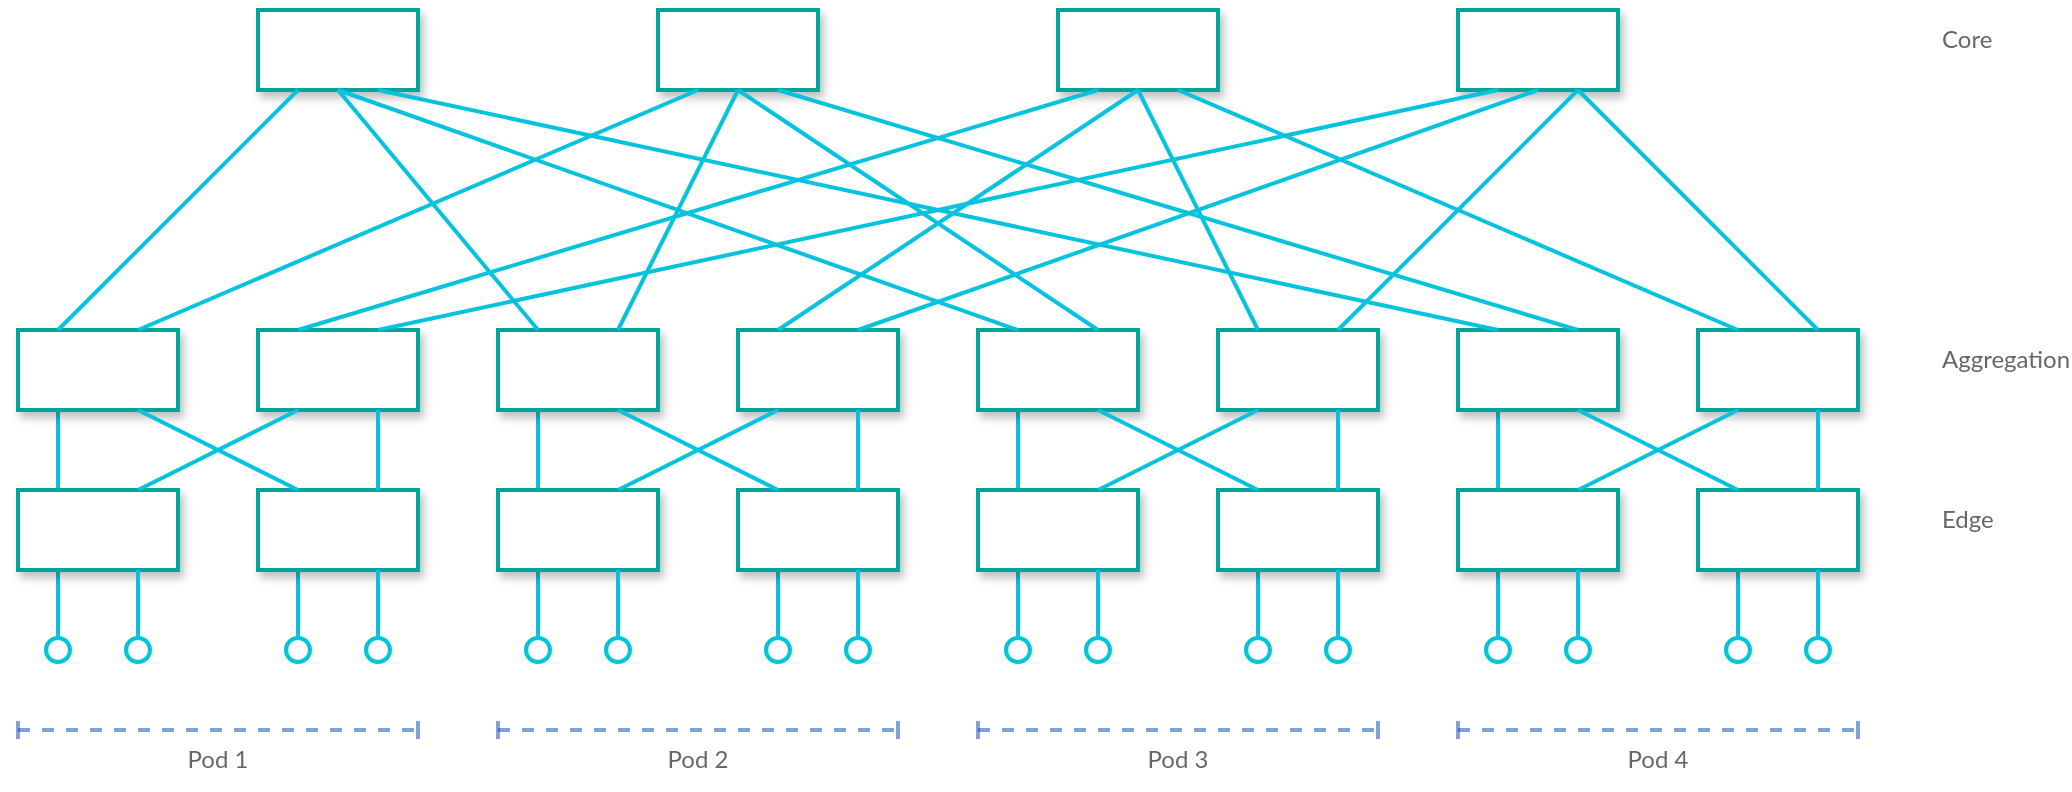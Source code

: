 <mxfile version="21.7.4" type="device">
  <diagram name="Page-1" id="3iJhMCqtSs_EPttf88cd">
    <mxGraphModel dx="1877" dy="1055" grid="1" gridSize="10" guides="1" tooltips="1" connect="1" arrows="1" fold="1" page="1" pageScale="1" pageWidth="850" pageHeight="1100" math="0" shadow="0">
      <root>
        <mxCell id="0" />
        <mxCell id="1" parent="0" />
        <mxCell id="t_ZIJ9nXfUMjoGaq77Y5-41" value="" style="endArrow=none;html=1;rounded=0;strokeWidth=2;strokeColor=#05C3DE;startArrow=oval;startFill=0;startSize=12;entryX=0.25;entryY=1;entryDx=0;entryDy=0;" parent="1" edge="1" target="a1RNS2GRwDBVDoqZBIgc-1">
          <mxGeometry width="50" height="50" relative="1" as="geometry">
            <mxPoint x="100" y="840" as="sourcePoint" />
            <mxPoint x="400" y="430" as="targetPoint" />
          </mxGeometry>
        </mxCell>
        <mxCell id="t_ZIJ9nXfUMjoGaq77Y5-52" value="" style="endArrow=none;html=1;rounded=0;strokeWidth=2;strokeColor=#05C3DE;startArrow=none;startFill=0;startSize=12;exitX=0.25;exitY=0;exitDx=0;exitDy=0;entryX=0.25;entryY=1;entryDx=0;entryDy=0;" parent="1" edge="1" target="a1RNS2GRwDBVDoqZBIgc-6" source="a1RNS2GRwDBVDoqZBIgc-1">
          <mxGeometry width="50" height="50" relative="1" as="geometry">
            <mxPoint x="480" y="430" as="sourcePoint" />
            <mxPoint x="560" y="430" as="targetPoint" />
          </mxGeometry>
        </mxCell>
        <mxCell id="a1RNS2GRwDBVDoqZBIgc-1" value="" style="rounded=0;whiteSpace=wrap;html=1;strokeColor=#00A499;strokeWidth=2;shadow=1;" vertex="1" parent="1">
          <mxGeometry x="80" y="760" width="80" height="40" as="geometry" />
        </mxCell>
        <mxCell id="a1RNS2GRwDBVDoqZBIgc-2" value="" style="endArrow=none;html=1;rounded=0;strokeWidth=2;strokeColor=#05C3DE;startArrow=oval;startFill=0;startSize=12;entryX=0.25;entryY=1;entryDx=0;entryDy=0;" edge="1" parent="1">
          <mxGeometry width="50" height="50" relative="1" as="geometry">
            <mxPoint x="140" y="840" as="sourcePoint" />
            <mxPoint x="140" y="800" as="targetPoint" />
          </mxGeometry>
        </mxCell>
        <mxCell id="a1RNS2GRwDBVDoqZBIgc-3" value="" style="endArrow=none;html=1;rounded=0;strokeWidth=2;strokeColor=#05C3DE;startArrow=oval;startFill=0;startSize=12;entryX=0.25;entryY=1;entryDx=0;entryDy=0;" edge="1" parent="1" target="a1RNS2GRwDBVDoqZBIgc-4">
          <mxGeometry width="50" height="50" relative="1" as="geometry">
            <mxPoint x="220" y="840" as="sourcePoint" />
            <mxPoint x="520" y="430" as="targetPoint" />
          </mxGeometry>
        </mxCell>
        <mxCell id="a1RNS2GRwDBVDoqZBIgc-4" value="" style="rounded=0;whiteSpace=wrap;html=1;strokeColor=#00A499;strokeWidth=2;shadow=1;" vertex="1" parent="1">
          <mxGeometry x="200" y="760" width="80" height="40" as="geometry" />
        </mxCell>
        <mxCell id="a1RNS2GRwDBVDoqZBIgc-5" value="" style="endArrow=none;html=1;rounded=0;strokeWidth=2;strokeColor=#05C3DE;startArrow=oval;startFill=0;startSize=12;entryX=0.25;entryY=1;entryDx=0;entryDy=0;" edge="1" parent="1">
          <mxGeometry width="50" height="50" relative="1" as="geometry">
            <mxPoint x="260" y="840" as="sourcePoint" />
            <mxPoint x="260" y="800" as="targetPoint" />
          </mxGeometry>
        </mxCell>
        <mxCell id="a1RNS2GRwDBVDoqZBIgc-6" value="" style="rounded=0;whiteSpace=wrap;html=1;strokeColor=#00A499;strokeWidth=2;shadow=1;" vertex="1" parent="1">
          <mxGeometry x="80" y="680" width="80" height="40" as="geometry" />
        </mxCell>
        <mxCell id="a1RNS2GRwDBVDoqZBIgc-7" value="" style="rounded=0;whiteSpace=wrap;html=1;strokeColor=#00A499;strokeWidth=2;shadow=1;" vertex="1" parent="1">
          <mxGeometry x="200" y="680" width="80" height="40" as="geometry" />
        </mxCell>
        <mxCell id="a1RNS2GRwDBVDoqZBIgc-8" value="" style="endArrow=none;html=1;rounded=0;strokeWidth=2;strokeColor=#05C3DE;startArrow=none;startFill=0;startSize=12;exitX=0.25;exitY=0;exitDx=0;exitDy=0;entryX=0.25;entryY=1;entryDx=0;entryDy=0;" edge="1" parent="1">
          <mxGeometry width="50" height="50" relative="1" as="geometry">
            <mxPoint x="260" y="760" as="sourcePoint" />
            <mxPoint x="260" y="720" as="targetPoint" />
          </mxGeometry>
        </mxCell>
        <mxCell id="a1RNS2GRwDBVDoqZBIgc-9" value="" style="endArrow=none;html=1;rounded=0;strokeWidth=2;strokeColor=#05C3DE;startArrow=none;startFill=0;startSize=12;exitX=0.75;exitY=0;exitDx=0;exitDy=0;entryX=0.25;entryY=1;entryDx=0;entryDy=0;" edge="1" parent="1" source="a1RNS2GRwDBVDoqZBIgc-1" target="a1RNS2GRwDBVDoqZBIgc-7">
          <mxGeometry width="50" height="50" relative="1" as="geometry">
            <mxPoint x="120" y="780" as="sourcePoint" />
            <mxPoint x="120" y="740" as="targetPoint" />
          </mxGeometry>
        </mxCell>
        <mxCell id="a1RNS2GRwDBVDoqZBIgc-10" value="" style="endArrow=none;html=1;rounded=0;strokeWidth=2;strokeColor=#05C3DE;startArrow=none;startFill=0;startSize=12;exitX=0.25;exitY=0;exitDx=0;exitDy=0;entryX=0.75;entryY=1;entryDx=0;entryDy=0;" edge="1" parent="1" source="a1RNS2GRwDBVDoqZBIgc-4" target="a1RNS2GRwDBVDoqZBIgc-6">
          <mxGeometry width="50" height="50" relative="1" as="geometry">
            <mxPoint x="130" y="790" as="sourcePoint" />
            <mxPoint x="130" y="750" as="targetPoint" />
          </mxGeometry>
        </mxCell>
        <mxCell id="a1RNS2GRwDBVDoqZBIgc-11" value="" style="endArrow=none;html=1;rounded=0;strokeWidth=2;strokeColor=#05C3DE;startArrow=oval;startFill=0;startSize=12;entryX=0.25;entryY=1;entryDx=0;entryDy=0;" edge="1" parent="1" target="a1RNS2GRwDBVDoqZBIgc-13">
          <mxGeometry width="50" height="50" relative="1" as="geometry">
            <mxPoint x="340" y="840" as="sourcePoint" />
            <mxPoint x="640" y="430" as="targetPoint" />
          </mxGeometry>
        </mxCell>
        <mxCell id="a1RNS2GRwDBVDoqZBIgc-12" value="" style="endArrow=none;html=1;rounded=0;strokeWidth=2;strokeColor=#05C3DE;startArrow=none;startFill=0;startSize=12;exitX=0.25;exitY=0;exitDx=0;exitDy=0;entryX=0.25;entryY=1;entryDx=0;entryDy=0;" edge="1" parent="1" source="a1RNS2GRwDBVDoqZBIgc-13" target="a1RNS2GRwDBVDoqZBIgc-18">
          <mxGeometry width="50" height="50" relative="1" as="geometry">
            <mxPoint x="720" y="430" as="sourcePoint" />
            <mxPoint x="800" y="430" as="targetPoint" />
          </mxGeometry>
        </mxCell>
        <mxCell id="a1RNS2GRwDBVDoqZBIgc-13" value="" style="rounded=0;whiteSpace=wrap;html=1;strokeColor=#00A499;strokeWidth=2;shadow=1;" vertex="1" parent="1">
          <mxGeometry x="320" y="760" width="80" height="40" as="geometry" />
        </mxCell>
        <mxCell id="a1RNS2GRwDBVDoqZBIgc-14" value="" style="endArrow=none;html=1;rounded=0;strokeWidth=2;strokeColor=#05C3DE;startArrow=oval;startFill=0;startSize=12;entryX=0.25;entryY=1;entryDx=0;entryDy=0;" edge="1" parent="1">
          <mxGeometry width="50" height="50" relative="1" as="geometry">
            <mxPoint x="380" y="840" as="sourcePoint" />
            <mxPoint x="380" y="800" as="targetPoint" />
          </mxGeometry>
        </mxCell>
        <mxCell id="a1RNS2GRwDBVDoqZBIgc-15" value="" style="endArrow=none;html=1;rounded=0;strokeWidth=2;strokeColor=#05C3DE;startArrow=oval;startFill=0;startSize=12;entryX=0.25;entryY=1;entryDx=0;entryDy=0;" edge="1" parent="1" target="a1RNS2GRwDBVDoqZBIgc-16">
          <mxGeometry width="50" height="50" relative="1" as="geometry">
            <mxPoint x="460" y="840" as="sourcePoint" />
            <mxPoint x="760" y="430" as="targetPoint" />
          </mxGeometry>
        </mxCell>
        <mxCell id="a1RNS2GRwDBVDoqZBIgc-16" value="" style="rounded=0;whiteSpace=wrap;html=1;strokeColor=#00A499;strokeWidth=2;shadow=1;" vertex="1" parent="1">
          <mxGeometry x="440" y="760" width="80" height="40" as="geometry" />
        </mxCell>
        <mxCell id="a1RNS2GRwDBVDoqZBIgc-17" value="" style="endArrow=none;html=1;rounded=0;strokeWidth=2;strokeColor=#05C3DE;startArrow=oval;startFill=0;startSize=12;entryX=0.25;entryY=1;entryDx=0;entryDy=0;" edge="1" parent="1">
          <mxGeometry width="50" height="50" relative="1" as="geometry">
            <mxPoint x="500" y="840" as="sourcePoint" />
            <mxPoint x="500" y="800" as="targetPoint" />
          </mxGeometry>
        </mxCell>
        <mxCell id="a1RNS2GRwDBVDoqZBIgc-18" value="" style="rounded=0;whiteSpace=wrap;html=1;strokeColor=#00A499;strokeWidth=2;shadow=1;" vertex="1" parent="1">
          <mxGeometry x="320" y="680" width="80" height="40" as="geometry" />
        </mxCell>
        <mxCell id="a1RNS2GRwDBVDoqZBIgc-19" value="" style="rounded=0;whiteSpace=wrap;html=1;strokeColor=#00A499;strokeWidth=2;shadow=1;" vertex="1" parent="1">
          <mxGeometry x="440" y="680" width="80" height="40" as="geometry" />
        </mxCell>
        <mxCell id="a1RNS2GRwDBVDoqZBIgc-20" value="" style="endArrow=none;html=1;rounded=0;strokeWidth=2;strokeColor=#05C3DE;startArrow=none;startFill=0;startSize=12;exitX=0.25;exitY=0;exitDx=0;exitDy=0;entryX=0.25;entryY=1;entryDx=0;entryDy=0;" edge="1" parent="1">
          <mxGeometry width="50" height="50" relative="1" as="geometry">
            <mxPoint x="500" y="760" as="sourcePoint" />
            <mxPoint x="500" y="720" as="targetPoint" />
          </mxGeometry>
        </mxCell>
        <mxCell id="a1RNS2GRwDBVDoqZBIgc-21" value="" style="endArrow=none;html=1;rounded=0;strokeWidth=2;strokeColor=#05C3DE;startArrow=none;startFill=0;startSize=12;exitX=0.75;exitY=0;exitDx=0;exitDy=0;entryX=0.25;entryY=1;entryDx=0;entryDy=0;" edge="1" parent="1" source="a1RNS2GRwDBVDoqZBIgc-13" target="a1RNS2GRwDBVDoqZBIgc-19">
          <mxGeometry width="50" height="50" relative="1" as="geometry">
            <mxPoint x="360" y="780" as="sourcePoint" />
            <mxPoint x="360" y="740" as="targetPoint" />
          </mxGeometry>
        </mxCell>
        <mxCell id="a1RNS2GRwDBVDoqZBIgc-22" value="" style="endArrow=none;html=1;rounded=0;strokeWidth=2;strokeColor=#05C3DE;startArrow=none;startFill=0;startSize=12;exitX=0.25;exitY=0;exitDx=0;exitDy=0;entryX=0.75;entryY=1;entryDx=0;entryDy=0;" edge="1" parent="1" source="a1RNS2GRwDBVDoqZBIgc-16" target="a1RNS2GRwDBVDoqZBIgc-18">
          <mxGeometry width="50" height="50" relative="1" as="geometry">
            <mxPoint x="370" y="790" as="sourcePoint" />
            <mxPoint x="370" y="750" as="targetPoint" />
          </mxGeometry>
        </mxCell>
        <mxCell id="a1RNS2GRwDBVDoqZBIgc-23" value="" style="endArrow=none;html=1;rounded=0;strokeWidth=2;strokeColor=#05C3DE;startArrow=oval;startFill=0;startSize=12;entryX=0.25;entryY=1;entryDx=0;entryDy=0;" edge="1" parent="1" target="a1RNS2GRwDBVDoqZBIgc-25">
          <mxGeometry width="50" height="50" relative="1" as="geometry">
            <mxPoint x="580" y="840" as="sourcePoint" />
            <mxPoint x="880" y="430" as="targetPoint" />
          </mxGeometry>
        </mxCell>
        <mxCell id="a1RNS2GRwDBVDoqZBIgc-24" value="" style="endArrow=none;html=1;rounded=0;strokeWidth=2;strokeColor=#05C3DE;startArrow=none;startFill=0;startSize=12;exitX=0.25;exitY=0;exitDx=0;exitDy=0;entryX=0.25;entryY=1;entryDx=0;entryDy=0;" edge="1" parent="1" source="a1RNS2GRwDBVDoqZBIgc-25" target="a1RNS2GRwDBVDoqZBIgc-30">
          <mxGeometry width="50" height="50" relative="1" as="geometry">
            <mxPoint x="960" y="430" as="sourcePoint" />
            <mxPoint x="1040" y="430" as="targetPoint" />
          </mxGeometry>
        </mxCell>
        <mxCell id="a1RNS2GRwDBVDoqZBIgc-25" value="" style="rounded=0;whiteSpace=wrap;html=1;strokeColor=#00A499;strokeWidth=2;shadow=1;" vertex="1" parent="1">
          <mxGeometry x="560" y="760" width="80" height="40" as="geometry" />
        </mxCell>
        <mxCell id="a1RNS2GRwDBVDoqZBIgc-26" value="" style="endArrow=none;html=1;rounded=0;strokeWidth=2;strokeColor=#05C3DE;startArrow=oval;startFill=0;startSize=12;entryX=0.25;entryY=1;entryDx=0;entryDy=0;" edge="1" parent="1">
          <mxGeometry width="50" height="50" relative="1" as="geometry">
            <mxPoint x="620" y="840" as="sourcePoint" />
            <mxPoint x="620" y="800" as="targetPoint" />
          </mxGeometry>
        </mxCell>
        <mxCell id="a1RNS2GRwDBVDoqZBIgc-27" value="" style="endArrow=none;html=1;rounded=0;strokeWidth=2;strokeColor=#05C3DE;startArrow=oval;startFill=0;startSize=12;entryX=0.25;entryY=1;entryDx=0;entryDy=0;" edge="1" parent="1" target="a1RNS2GRwDBVDoqZBIgc-28">
          <mxGeometry width="50" height="50" relative="1" as="geometry">
            <mxPoint x="700" y="840" as="sourcePoint" />
            <mxPoint x="1000" y="430" as="targetPoint" />
          </mxGeometry>
        </mxCell>
        <mxCell id="a1RNS2GRwDBVDoqZBIgc-28" value="" style="rounded=0;whiteSpace=wrap;html=1;strokeColor=#00A499;strokeWidth=2;shadow=1;" vertex="1" parent="1">
          <mxGeometry x="680" y="760" width="80" height="40" as="geometry" />
        </mxCell>
        <mxCell id="a1RNS2GRwDBVDoqZBIgc-29" value="" style="endArrow=none;html=1;rounded=0;strokeWidth=2;strokeColor=#05C3DE;startArrow=oval;startFill=0;startSize=12;entryX=0.25;entryY=1;entryDx=0;entryDy=0;" edge="1" parent="1">
          <mxGeometry width="50" height="50" relative="1" as="geometry">
            <mxPoint x="740" y="840" as="sourcePoint" />
            <mxPoint x="740" y="800" as="targetPoint" />
          </mxGeometry>
        </mxCell>
        <mxCell id="a1RNS2GRwDBVDoqZBIgc-30" value="" style="rounded=0;whiteSpace=wrap;html=1;strokeColor=#00A499;strokeWidth=2;shadow=1;" vertex="1" parent="1">
          <mxGeometry x="560" y="680" width="80" height="40" as="geometry" />
        </mxCell>
        <mxCell id="a1RNS2GRwDBVDoqZBIgc-31" value="" style="rounded=0;whiteSpace=wrap;html=1;strokeColor=#00A499;strokeWidth=2;shadow=1;" vertex="1" parent="1">
          <mxGeometry x="680" y="680" width="80" height="40" as="geometry" />
        </mxCell>
        <mxCell id="a1RNS2GRwDBVDoqZBIgc-32" value="" style="endArrow=none;html=1;rounded=0;strokeWidth=2;strokeColor=#05C3DE;startArrow=none;startFill=0;startSize=12;exitX=0.25;exitY=0;exitDx=0;exitDy=0;entryX=0.25;entryY=1;entryDx=0;entryDy=0;" edge="1" parent="1">
          <mxGeometry width="50" height="50" relative="1" as="geometry">
            <mxPoint x="740" y="760" as="sourcePoint" />
            <mxPoint x="740" y="720" as="targetPoint" />
          </mxGeometry>
        </mxCell>
        <mxCell id="a1RNS2GRwDBVDoqZBIgc-33" value="" style="endArrow=none;html=1;rounded=0;strokeWidth=2;strokeColor=#05C3DE;startArrow=none;startFill=0;startSize=12;exitX=0.75;exitY=0;exitDx=0;exitDy=0;entryX=0.25;entryY=1;entryDx=0;entryDy=0;" edge="1" parent="1" source="a1RNS2GRwDBVDoqZBIgc-25" target="a1RNS2GRwDBVDoqZBIgc-31">
          <mxGeometry width="50" height="50" relative="1" as="geometry">
            <mxPoint x="600" y="780" as="sourcePoint" />
            <mxPoint x="600" y="740" as="targetPoint" />
          </mxGeometry>
        </mxCell>
        <mxCell id="a1RNS2GRwDBVDoqZBIgc-34" value="" style="endArrow=none;html=1;rounded=0;strokeWidth=2;strokeColor=#05C3DE;startArrow=none;startFill=0;startSize=12;exitX=0.25;exitY=0;exitDx=0;exitDy=0;entryX=0.75;entryY=1;entryDx=0;entryDy=0;" edge="1" parent="1" source="a1RNS2GRwDBVDoqZBIgc-28" target="a1RNS2GRwDBVDoqZBIgc-30">
          <mxGeometry width="50" height="50" relative="1" as="geometry">
            <mxPoint x="610" y="790" as="sourcePoint" />
            <mxPoint x="610" y="750" as="targetPoint" />
          </mxGeometry>
        </mxCell>
        <mxCell id="a1RNS2GRwDBVDoqZBIgc-35" value="" style="endArrow=none;html=1;rounded=0;strokeWidth=2;strokeColor=#05C3DE;startArrow=oval;startFill=0;startSize=12;entryX=0.25;entryY=1;entryDx=0;entryDy=0;" edge="1" parent="1" target="a1RNS2GRwDBVDoqZBIgc-37">
          <mxGeometry width="50" height="50" relative="1" as="geometry">
            <mxPoint x="820" y="840" as="sourcePoint" />
            <mxPoint x="1120" y="430" as="targetPoint" />
          </mxGeometry>
        </mxCell>
        <mxCell id="a1RNS2GRwDBVDoqZBIgc-36" value="" style="endArrow=none;html=1;rounded=0;strokeWidth=2;strokeColor=#05C3DE;startArrow=none;startFill=0;startSize=12;exitX=0.25;exitY=0;exitDx=0;exitDy=0;entryX=0.25;entryY=1;entryDx=0;entryDy=0;" edge="1" parent="1" source="a1RNS2GRwDBVDoqZBIgc-37" target="a1RNS2GRwDBVDoqZBIgc-42">
          <mxGeometry width="50" height="50" relative="1" as="geometry">
            <mxPoint x="1200" y="430" as="sourcePoint" />
            <mxPoint x="1280" y="430" as="targetPoint" />
          </mxGeometry>
        </mxCell>
        <mxCell id="a1RNS2GRwDBVDoqZBIgc-37" value="" style="rounded=0;whiteSpace=wrap;html=1;strokeColor=#00A499;strokeWidth=2;shadow=1;" vertex="1" parent="1">
          <mxGeometry x="800" y="760" width="80" height="40" as="geometry" />
        </mxCell>
        <mxCell id="a1RNS2GRwDBVDoqZBIgc-38" value="" style="endArrow=none;html=1;rounded=0;strokeWidth=2;strokeColor=#05C3DE;startArrow=oval;startFill=0;startSize=12;entryX=0.25;entryY=1;entryDx=0;entryDy=0;" edge="1" parent="1">
          <mxGeometry width="50" height="50" relative="1" as="geometry">
            <mxPoint x="860" y="840" as="sourcePoint" />
            <mxPoint x="860" y="800" as="targetPoint" />
          </mxGeometry>
        </mxCell>
        <mxCell id="a1RNS2GRwDBVDoqZBIgc-39" value="" style="endArrow=none;html=1;rounded=0;strokeWidth=2;strokeColor=#05C3DE;startArrow=oval;startFill=0;startSize=12;entryX=0.25;entryY=1;entryDx=0;entryDy=0;" edge="1" parent="1" target="a1RNS2GRwDBVDoqZBIgc-40">
          <mxGeometry width="50" height="50" relative="1" as="geometry">
            <mxPoint x="940" y="840" as="sourcePoint" />
            <mxPoint x="1240" y="430" as="targetPoint" />
          </mxGeometry>
        </mxCell>
        <mxCell id="a1RNS2GRwDBVDoqZBIgc-40" value="" style="rounded=0;whiteSpace=wrap;html=1;strokeColor=#00A499;strokeWidth=2;shadow=1;" vertex="1" parent="1">
          <mxGeometry x="920" y="760" width="80" height="40" as="geometry" />
        </mxCell>
        <mxCell id="a1RNS2GRwDBVDoqZBIgc-41" value="" style="endArrow=none;html=1;rounded=0;strokeWidth=2;strokeColor=#05C3DE;startArrow=oval;startFill=0;startSize=12;entryX=0.25;entryY=1;entryDx=0;entryDy=0;" edge="1" parent="1">
          <mxGeometry width="50" height="50" relative="1" as="geometry">
            <mxPoint x="980" y="840" as="sourcePoint" />
            <mxPoint x="980" y="800" as="targetPoint" />
          </mxGeometry>
        </mxCell>
        <mxCell id="a1RNS2GRwDBVDoqZBIgc-42" value="" style="rounded=0;whiteSpace=wrap;html=1;strokeColor=#00A499;strokeWidth=2;shadow=1;" vertex="1" parent="1">
          <mxGeometry x="800" y="680" width="80" height="40" as="geometry" />
        </mxCell>
        <mxCell id="a1RNS2GRwDBVDoqZBIgc-43" value="" style="rounded=0;whiteSpace=wrap;html=1;strokeColor=#00A499;strokeWidth=2;shadow=1;" vertex="1" parent="1">
          <mxGeometry x="920" y="680" width="80" height="40" as="geometry" />
        </mxCell>
        <mxCell id="a1RNS2GRwDBVDoqZBIgc-44" value="" style="endArrow=none;html=1;rounded=0;strokeWidth=2;strokeColor=#05C3DE;startArrow=none;startFill=0;startSize=12;exitX=0.25;exitY=0;exitDx=0;exitDy=0;entryX=0.25;entryY=1;entryDx=0;entryDy=0;" edge="1" parent="1">
          <mxGeometry width="50" height="50" relative="1" as="geometry">
            <mxPoint x="980" y="760" as="sourcePoint" />
            <mxPoint x="980" y="720" as="targetPoint" />
          </mxGeometry>
        </mxCell>
        <mxCell id="a1RNS2GRwDBVDoqZBIgc-45" value="" style="endArrow=none;html=1;rounded=0;strokeWidth=2;strokeColor=#05C3DE;startArrow=none;startFill=0;startSize=12;exitX=0.75;exitY=0;exitDx=0;exitDy=0;entryX=0.25;entryY=1;entryDx=0;entryDy=0;" edge="1" parent="1" source="a1RNS2GRwDBVDoqZBIgc-37" target="a1RNS2GRwDBVDoqZBIgc-43">
          <mxGeometry width="50" height="50" relative="1" as="geometry">
            <mxPoint x="840" y="780" as="sourcePoint" />
            <mxPoint x="840" y="740" as="targetPoint" />
          </mxGeometry>
        </mxCell>
        <mxCell id="a1RNS2GRwDBVDoqZBIgc-46" value="" style="endArrow=none;html=1;rounded=0;strokeWidth=2;strokeColor=#05C3DE;startArrow=none;startFill=0;startSize=12;exitX=0.25;exitY=0;exitDx=0;exitDy=0;entryX=0.75;entryY=1;entryDx=0;entryDy=0;" edge="1" parent="1" source="a1RNS2GRwDBVDoqZBIgc-40" target="a1RNS2GRwDBVDoqZBIgc-42">
          <mxGeometry width="50" height="50" relative="1" as="geometry">
            <mxPoint x="850" y="790" as="sourcePoint" />
            <mxPoint x="850" y="750" as="targetPoint" />
          </mxGeometry>
        </mxCell>
        <mxCell id="a1RNS2GRwDBVDoqZBIgc-47" value="" style="rounded=0;whiteSpace=wrap;html=1;strokeColor=#00A499;strokeWidth=2;shadow=1;" vertex="1" parent="1">
          <mxGeometry x="200" y="520" width="80" height="40" as="geometry" />
        </mxCell>
        <mxCell id="a1RNS2GRwDBVDoqZBIgc-48" value="" style="rounded=0;whiteSpace=wrap;html=1;strokeColor=#00A499;strokeWidth=2;shadow=1;" vertex="1" parent="1">
          <mxGeometry x="800" y="520" width="80" height="40" as="geometry" />
        </mxCell>
        <mxCell id="a1RNS2GRwDBVDoqZBIgc-49" value="" style="rounded=0;whiteSpace=wrap;html=1;strokeColor=#00A499;strokeWidth=2;shadow=1;" vertex="1" parent="1">
          <mxGeometry x="400" y="520" width="80" height="40" as="geometry" />
        </mxCell>
        <mxCell id="a1RNS2GRwDBVDoqZBIgc-50" value="" style="rounded=0;whiteSpace=wrap;html=1;strokeColor=#00A499;strokeWidth=2;shadow=1;" vertex="1" parent="1">
          <mxGeometry x="600" y="520" width="80" height="40" as="geometry" />
        </mxCell>
        <mxCell id="a1RNS2GRwDBVDoqZBIgc-51" value="" style="endArrow=none;html=1;rounded=0;strokeWidth=2;strokeColor=#05C3DE;startArrow=none;startFill=0;startSize=12;exitX=0.25;exitY=0;exitDx=0;exitDy=0;entryX=0.25;entryY=1;entryDx=0;entryDy=0;" edge="1" parent="1" source="a1RNS2GRwDBVDoqZBIgc-6" target="a1RNS2GRwDBVDoqZBIgc-47">
          <mxGeometry width="50" height="50" relative="1" as="geometry">
            <mxPoint x="110" y="770" as="sourcePoint" />
            <mxPoint x="110" y="730" as="targetPoint" />
          </mxGeometry>
        </mxCell>
        <mxCell id="a1RNS2GRwDBVDoqZBIgc-52" value="" style="endArrow=none;html=1;rounded=0;strokeWidth=2;strokeColor=#05C3DE;startArrow=none;startFill=0;startSize=12;exitX=0.25;exitY=0;exitDx=0;exitDy=0;entryX=0.5;entryY=1;entryDx=0;entryDy=0;" edge="1" parent="1" source="a1RNS2GRwDBVDoqZBIgc-18" target="a1RNS2GRwDBVDoqZBIgc-47">
          <mxGeometry width="50" height="50" relative="1" as="geometry">
            <mxPoint x="120" y="780" as="sourcePoint" />
            <mxPoint x="120" y="740" as="targetPoint" />
          </mxGeometry>
        </mxCell>
        <mxCell id="a1RNS2GRwDBVDoqZBIgc-53" value="" style="endArrow=none;html=1;rounded=0;strokeWidth=2;strokeColor=#05C3DE;startArrow=none;startFill=0;startSize=12;exitX=0.25;exitY=0;exitDx=0;exitDy=0;entryX=0.5;entryY=1;entryDx=0;entryDy=0;" edge="1" parent="1" source="a1RNS2GRwDBVDoqZBIgc-30" target="a1RNS2GRwDBVDoqZBIgc-47">
          <mxGeometry width="50" height="50" relative="1" as="geometry">
            <mxPoint x="130" y="790" as="sourcePoint" />
            <mxPoint x="130" y="750" as="targetPoint" />
          </mxGeometry>
        </mxCell>
        <mxCell id="a1RNS2GRwDBVDoqZBIgc-54" value="" style="endArrow=none;html=1;rounded=0;strokeWidth=2;strokeColor=#05C3DE;startArrow=none;startFill=0;startSize=12;exitX=0.25;exitY=0;exitDx=0;exitDy=0;entryX=0.75;entryY=1;entryDx=0;entryDy=0;" edge="1" parent="1" source="a1RNS2GRwDBVDoqZBIgc-42" target="a1RNS2GRwDBVDoqZBIgc-47">
          <mxGeometry width="50" height="50" relative="1" as="geometry">
            <mxPoint x="140" y="800" as="sourcePoint" />
            <mxPoint x="140" y="760" as="targetPoint" />
          </mxGeometry>
        </mxCell>
        <mxCell id="a1RNS2GRwDBVDoqZBIgc-55" value="" style="endArrow=none;html=1;rounded=0;strokeWidth=2;strokeColor=#05C3DE;startArrow=none;startFill=0;startSize=12;exitX=0.75;exitY=0;exitDx=0;exitDy=0;entryX=0.25;entryY=1;entryDx=0;entryDy=0;" edge="1" parent="1" source="a1RNS2GRwDBVDoqZBIgc-6" target="a1RNS2GRwDBVDoqZBIgc-49">
          <mxGeometry width="50" height="50" relative="1" as="geometry">
            <mxPoint x="80" y="410" as="sourcePoint" />
            <mxPoint x="200" y="330" as="targetPoint" />
          </mxGeometry>
        </mxCell>
        <mxCell id="a1RNS2GRwDBVDoqZBIgc-56" value="" style="endArrow=none;html=1;rounded=0;strokeWidth=2;strokeColor=#05C3DE;startArrow=none;startFill=0;startSize=12;exitX=0.5;exitY=1;exitDx=0;exitDy=0;entryX=0.75;entryY=0;entryDx=0;entryDy=0;" edge="1" parent="1" source="a1RNS2GRwDBVDoqZBIgc-49" target="a1RNS2GRwDBVDoqZBIgc-18">
          <mxGeometry width="50" height="50" relative="1" as="geometry">
            <mxPoint x="320" y="410" as="sourcePoint" />
            <mxPoint x="220" y="330" as="targetPoint" />
          </mxGeometry>
        </mxCell>
        <mxCell id="a1RNS2GRwDBVDoqZBIgc-57" value="" style="endArrow=none;html=1;rounded=0;strokeWidth=2;strokeColor=#05C3DE;startArrow=none;startFill=0;startSize=12;exitX=0.75;exitY=0;exitDx=0;exitDy=0;entryX=0.5;entryY=1;entryDx=0;entryDy=0;" edge="1" parent="1" source="a1RNS2GRwDBVDoqZBIgc-30" target="a1RNS2GRwDBVDoqZBIgc-49">
          <mxGeometry width="50" height="50" relative="1" as="geometry">
            <mxPoint x="560" y="410" as="sourcePoint" />
            <mxPoint x="220" y="330" as="targetPoint" />
          </mxGeometry>
        </mxCell>
        <mxCell id="a1RNS2GRwDBVDoqZBIgc-58" value="" style="endArrow=none;html=1;rounded=0;strokeWidth=2;strokeColor=#05C3DE;startArrow=none;startFill=0;startSize=12;exitX=0.75;exitY=0;exitDx=0;exitDy=0;entryX=0.75;entryY=1;entryDx=0;entryDy=0;" edge="1" parent="1" source="a1RNS2GRwDBVDoqZBIgc-42" target="a1RNS2GRwDBVDoqZBIgc-49">
          <mxGeometry width="50" height="50" relative="1" as="geometry">
            <mxPoint x="800" y="410" as="sourcePoint" />
            <mxPoint x="240" y="330" as="targetPoint" />
          </mxGeometry>
        </mxCell>
        <mxCell id="a1RNS2GRwDBVDoqZBIgc-60" value="" style="endArrow=none;html=1;rounded=0;strokeWidth=2;strokeColor=#05C3DE;startArrow=none;startFill=0;startSize=12;exitX=0.25;exitY=0;exitDx=0;exitDy=0;entryX=0.25;entryY=1;entryDx=0;entryDy=0;" edge="1" parent="1" source="a1RNS2GRwDBVDoqZBIgc-7" target="a1RNS2GRwDBVDoqZBIgc-50">
          <mxGeometry width="50" height="50" relative="1" as="geometry">
            <mxPoint x="240" y="460" as="sourcePoint" />
            <mxPoint x="360" y="380" as="targetPoint" />
          </mxGeometry>
        </mxCell>
        <mxCell id="a1RNS2GRwDBVDoqZBIgc-61" value="" style="endArrow=none;html=1;rounded=0;strokeWidth=2;strokeColor=#05C3DE;startArrow=none;startFill=0;startSize=12;exitX=0.25;exitY=0;exitDx=0;exitDy=0;entryX=0.5;entryY=1;entryDx=0;entryDy=0;" edge="1" parent="1" source="a1RNS2GRwDBVDoqZBIgc-31" target="a1RNS2GRwDBVDoqZBIgc-50">
          <mxGeometry width="50" height="50" relative="1" as="geometry">
            <mxPoint x="480" y="460" as="sourcePoint" />
            <mxPoint x="380" y="380" as="targetPoint" />
          </mxGeometry>
        </mxCell>
        <mxCell id="a1RNS2GRwDBVDoqZBIgc-62" value="" style="endArrow=none;html=1;rounded=0;strokeWidth=2;strokeColor=#05C3DE;startArrow=none;startFill=0;startSize=12;exitX=0.25;exitY=0;exitDx=0;exitDy=0;entryX=0.5;entryY=1;entryDx=0;entryDy=0;" edge="1" parent="1" source="a1RNS2GRwDBVDoqZBIgc-19" target="a1RNS2GRwDBVDoqZBIgc-50">
          <mxGeometry width="50" height="50" relative="1" as="geometry">
            <mxPoint x="720" y="460" as="sourcePoint" />
            <mxPoint x="380" y="380" as="targetPoint" />
          </mxGeometry>
        </mxCell>
        <mxCell id="a1RNS2GRwDBVDoqZBIgc-63" value="" style="endArrow=none;html=1;rounded=0;strokeWidth=2;strokeColor=#05C3DE;startArrow=none;startFill=0;startSize=12;exitX=0.25;exitY=0;exitDx=0;exitDy=0;entryX=0.75;entryY=1;entryDx=0;entryDy=0;" edge="1" parent="1" source="a1RNS2GRwDBVDoqZBIgc-43" target="a1RNS2GRwDBVDoqZBIgc-50">
          <mxGeometry width="50" height="50" relative="1" as="geometry">
            <mxPoint x="960" y="460" as="sourcePoint" />
            <mxPoint x="400" y="380" as="targetPoint" />
          </mxGeometry>
        </mxCell>
        <mxCell id="a1RNS2GRwDBVDoqZBIgc-64" value="" style="endArrow=none;html=1;rounded=0;strokeWidth=2;strokeColor=#05C3DE;startArrow=none;startFill=0;startSize=12;exitX=0.25;exitY=1;exitDx=0;exitDy=0;entryX=0.75;entryY=0;entryDx=0;entryDy=0;" edge="1" parent="1" source="a1RNS2GRwDBVDoqZBIgc-48" target="a1RNS2GRwDBVDoqZBIgc-7">
          <mxGeometry width="50" height="50" relative="1" as="geometry">
            <mxPoint x="190" y="410" as="sourcePoint" />
            <mxPoint x="310" y="330" as="targetPoint" />
          </mxGeometry>
        </mxCell>
        <mxCell id="a1RNS2GRwDBVDoqZBIgc-65" value="" style="endArrow=none;html=1;rounded=0;strokeWidth=2;strokeColor=#05C3DE;startArrow=none;startFill=0;startSize=12;exitX=0.75;exitY=0;exitDx=0;exitDy=0;entryX=0.75;entryY=1;entryDx=0;entryDy=0;" edge="1" parent="1" source="a1RNS2GRwDBVDoqZBIgc-31" target="a1RNS2GRwDBVDoqZBIgc-48">
          <mxGeometry width="50" height="50" relative="1" as="geometry">
            <mxPoint x="430" y="410" as="sourcePoint" />
            <mxPoint x="840" y="600" as="targetPoint" />
          </mxGeometry>
        </mxCell>
        <mxCell id="a1RNS2GRwDBVDoqZBIgc-66" value="" style="endArrow=none;html=1;rounded=0;strokeWidth=2;strokeColor=#05C3DE;startArrow=none;startFill=0;startSize=12;exitX=0.75;exitY=0;exitDx=0;exitDy=0;entryX=0.5;entryY=1;entryDx=0;entryDy=0;" edge="1" parent="1" source="a1RNS2GRwDBVDoqZBIgc-19" target="a1RNS2GRwDBVDoqZBIgc-48">
          <mxGeometry width="50" height="50" relative="1" as="geometry">
            <mxPoint x="670" y="410" as="sourcePoint" />
            <mxPoint x="330" y="330" as="targetPoint" />
          </mxGeometry>
        </mxCell>
        <mxCell id="a1RNS2GRwDBVDoqZBIgc-67" value="" style="endArrow=none;html=1;rounded=0;strokeWidth=2;strokeColor=#05C3DE;startArrow=none;startFill=0;startSize=12;exitX=0.75;exitY=0;exitDx=0;exitDy=0;entryX=0.75;entryY=1;entryDx=0;entryDy=0;" edge="1" parent="1" source="a1RNS2GRwDBVDoqZBIgc-43" target="a1RNS2GRwDBVDoqZBIgc-48">
          <mxGeometry width="50" height="50" relative="1" as="geometry">
            <mxPoint x="910" y="410" as="sourcePoint" />
            <mxPoint x="350" y="330" as="targetPoint" />
          </mxGeometry>
        </mxCell>
        <mxCell id="a1RNS2GRwDBVDoqZBIgc-70" value="" style="endArrow=baseDash;html=1;rounded=0;strokeWidth=2;strokeColor=#0047BB;startArrow=baseDash;startFill=0;startSize=6;exitX=0.25;exitY=0;exitDx=0;exitDy=0;endFill=0;dashed=1;opacity=50;" edge="1" parent="1">
          <mxGeometry width="50" height="50" relative="1" as="geometry">
            <mxPoint x="80" y="880" as="sourcePoint" />
            <mxPoint x="280" y="880" as="targetPoint" />
          </mxGeometry>
        </mxCell>
        <mxCell id="a1RNS2GRwDBVDoqZBIgc-71" value="Pod 1" style="text;strokeColor=none;align=center;fillColor=none;html=1;verticalAlign=middle;whiteSpace=wrap;rounded=0;fontColor=#666666;fontFamily=Lato;fontSource=https%3A%2F%2Ffonts.googleapis.com%2Fcss%3Ffamily%3DLato;" vertex="1" parent="1">
          <mxGeometry x="150" y="880" width="60" height="30" as="geometry" />
        </mxCell>
        <mxCell id="a1RNS2GRwDBVDoqZBIgc-72" value="" style="endArrow=baseDash;html=1;rounded=0;strokeWidth=2;strokeColor=#0047BB;startArrow=baseDash;startFill=0;startSize=6;exitX=0.25;exitY=0;exitDx=0;exitDy=0;endFill=0;dashed=1;opacity=50;" edge="1" parent="1">
          <mxGeometry width="50" height="50" relative="1" as="geometry">
            <mxPoint x="320" y="880" as="sourcePoint" />
            <mxPoint x="520" y="880" as="targetPoint" />
          </mxGeometry>
        </mxCell>
        <mxCell id="a1RNS2GRwDBVDoqZBIgc-73" value="Pod 2" style="text;strokeColor=none;align=center;fillColor=none;html=1;verticalAlign=middle;whiteSpace=wrap;rounded=0;fontColor=#666666;fontFamily=Lato;fontSource=https%3A%2F%2Ffonts.googleapis.com%2Fcss%3Ffamily%3DLato;" vertex="1" parent="1">
          <mxGeometry x="390" y="880" width="60" height="30" as="geometry" />
        </mxCell>
        <mxCell id="a1RNS2GRwDBVDoqZBIgc-74" value="" style="endArrow=baseDash;html=1;rounded=0;strokeWidth=2;strokeColor=#0047BB;startArrow=baseDash;startFill=0;startSize=6;exitX=0.25;exitY=0;exitDx=0;exitDy=0;endFill=0;dashed=1;opacity=50;" edge="1" parent="1">
          <mxGeometry width="50" height="50" relative="1" as="geometry">
            <mxPoint x="560" y="880" as="sourcePoint" />
            <mxPoint x="760" y="880" as="targetPoint" />
          </mxGeometry>
        </mxCell>
        <mxCell id="a1RNS2GRwDBVDoqZBIgc-75" value="Pod 3" style="text;strokeColor=none;align=center;fillColor=none;html=1;verticalAlign=middle;whiteSpace=wrap;rounded=0;fontColor=#666666;fontFamily=Lato;fontSource=https%3A%2F%2Ffonts.googleapis.com%2Fcss%3Ffamily%3DLato;" vertex="1" parent="1">
          <mxGeometry x="630" y="880" width="60" height="30" as="geometry" />
        </mxCell>
        <mxCell id="a1RNS2GRwDBVDoqZBIgc-76" value="" style="endArrow=baseDash;html=1;rounded=0;strokeWidth=2;strokeColor=#0047BB;startArrow=baseDash;startFill=0;startSize=6;exitX=0.25;exitY=0;exitDx=0;exitDy=0;endFill=0;dashed=1;opacity=50;" edge="1" parent="1">
          <mxGeometry width="50" height="50" relative="1" as="geometry">
            <mxPoint x="800" y="880" as="sourcePoint" />
            <mxPoint x="1000" y="880" as="targetPoint" />
          </mxGeometry>
        </mxCell>
        <mxCell id="a1RNS2GRwDBVDoqZBIgc-77" value="Pod 4" style="text;strokeColor=none;align=center;fillColor=none;html=1;verticalAlign=middle;whiteSpace=wrap;rounded=0;fontColor=#666666;fontFamily=Lato;fontSource=https%3A%2F%2Ffonts.googleapis.com%2Fcss%3Ffamily%3DLato;" vertex="1" parent="1">
          <mxGeometry x="870" y="880" width="60" height="30" as="geometry" />
        </mxCell>
        <mxCell id="a1RNS2GRwDBVDoqZBIgc-79" value="Core" style="text;strokeColor=none;align=left;fillColor=none;html=1;verticalAlign=middle;whiteSpace=wrap;rounded=0;fontColor=#666666;fontFamily=Lato;fontSource=https%3A%2F%2Ffonts.googleapis.com%2Fcss%3Ffamily%3DLato;" vertex="1" parent="1">
          <mxGeometry x="1040" y="520" width="60" height="30" as="geometry" />
        </mxCell>
        <mxCell id="a1RNS2GRwDBVDoqZBIgc-80" value="Aggregation" style="text;strokeColor=none;align=left;fillColor=none;html=1;verticalAlign=middle;whiteSpace=wrap;rounded=0;fontColor=#666666;fontFamily=Lato;fontSource=https%3A%2F%2Ffonts.googleapis.com%2Fcss%3Ffamily%3DLato;" vertex="1" parent="1">
          <mxGeometry x="1040" y="680" width="60" height="30" as="geometry" />
        </mxCell>
        <mxCell id="a1RNS2GRwDBVDoqZBIgc-81" value="Edge" style="text;strokeColor=none;align=left;fillColor=none;html=1;verticalAlign=middle;whiteSpace=wrap;rounded=0;fontColor=#666666;fontFamily=Lato;fontSource=https%3A%2F%2Ffonts.googleapis.com%2Fcss%3Ffamily%3DLato;" vertex="1" parent="1">
          <mxGeometry x="1040" y="760" width="60" height="30" as="geometry" />
        </mxCell>
      </root>
    </mxGraphModel>
  </diagram>
</mxfile>
